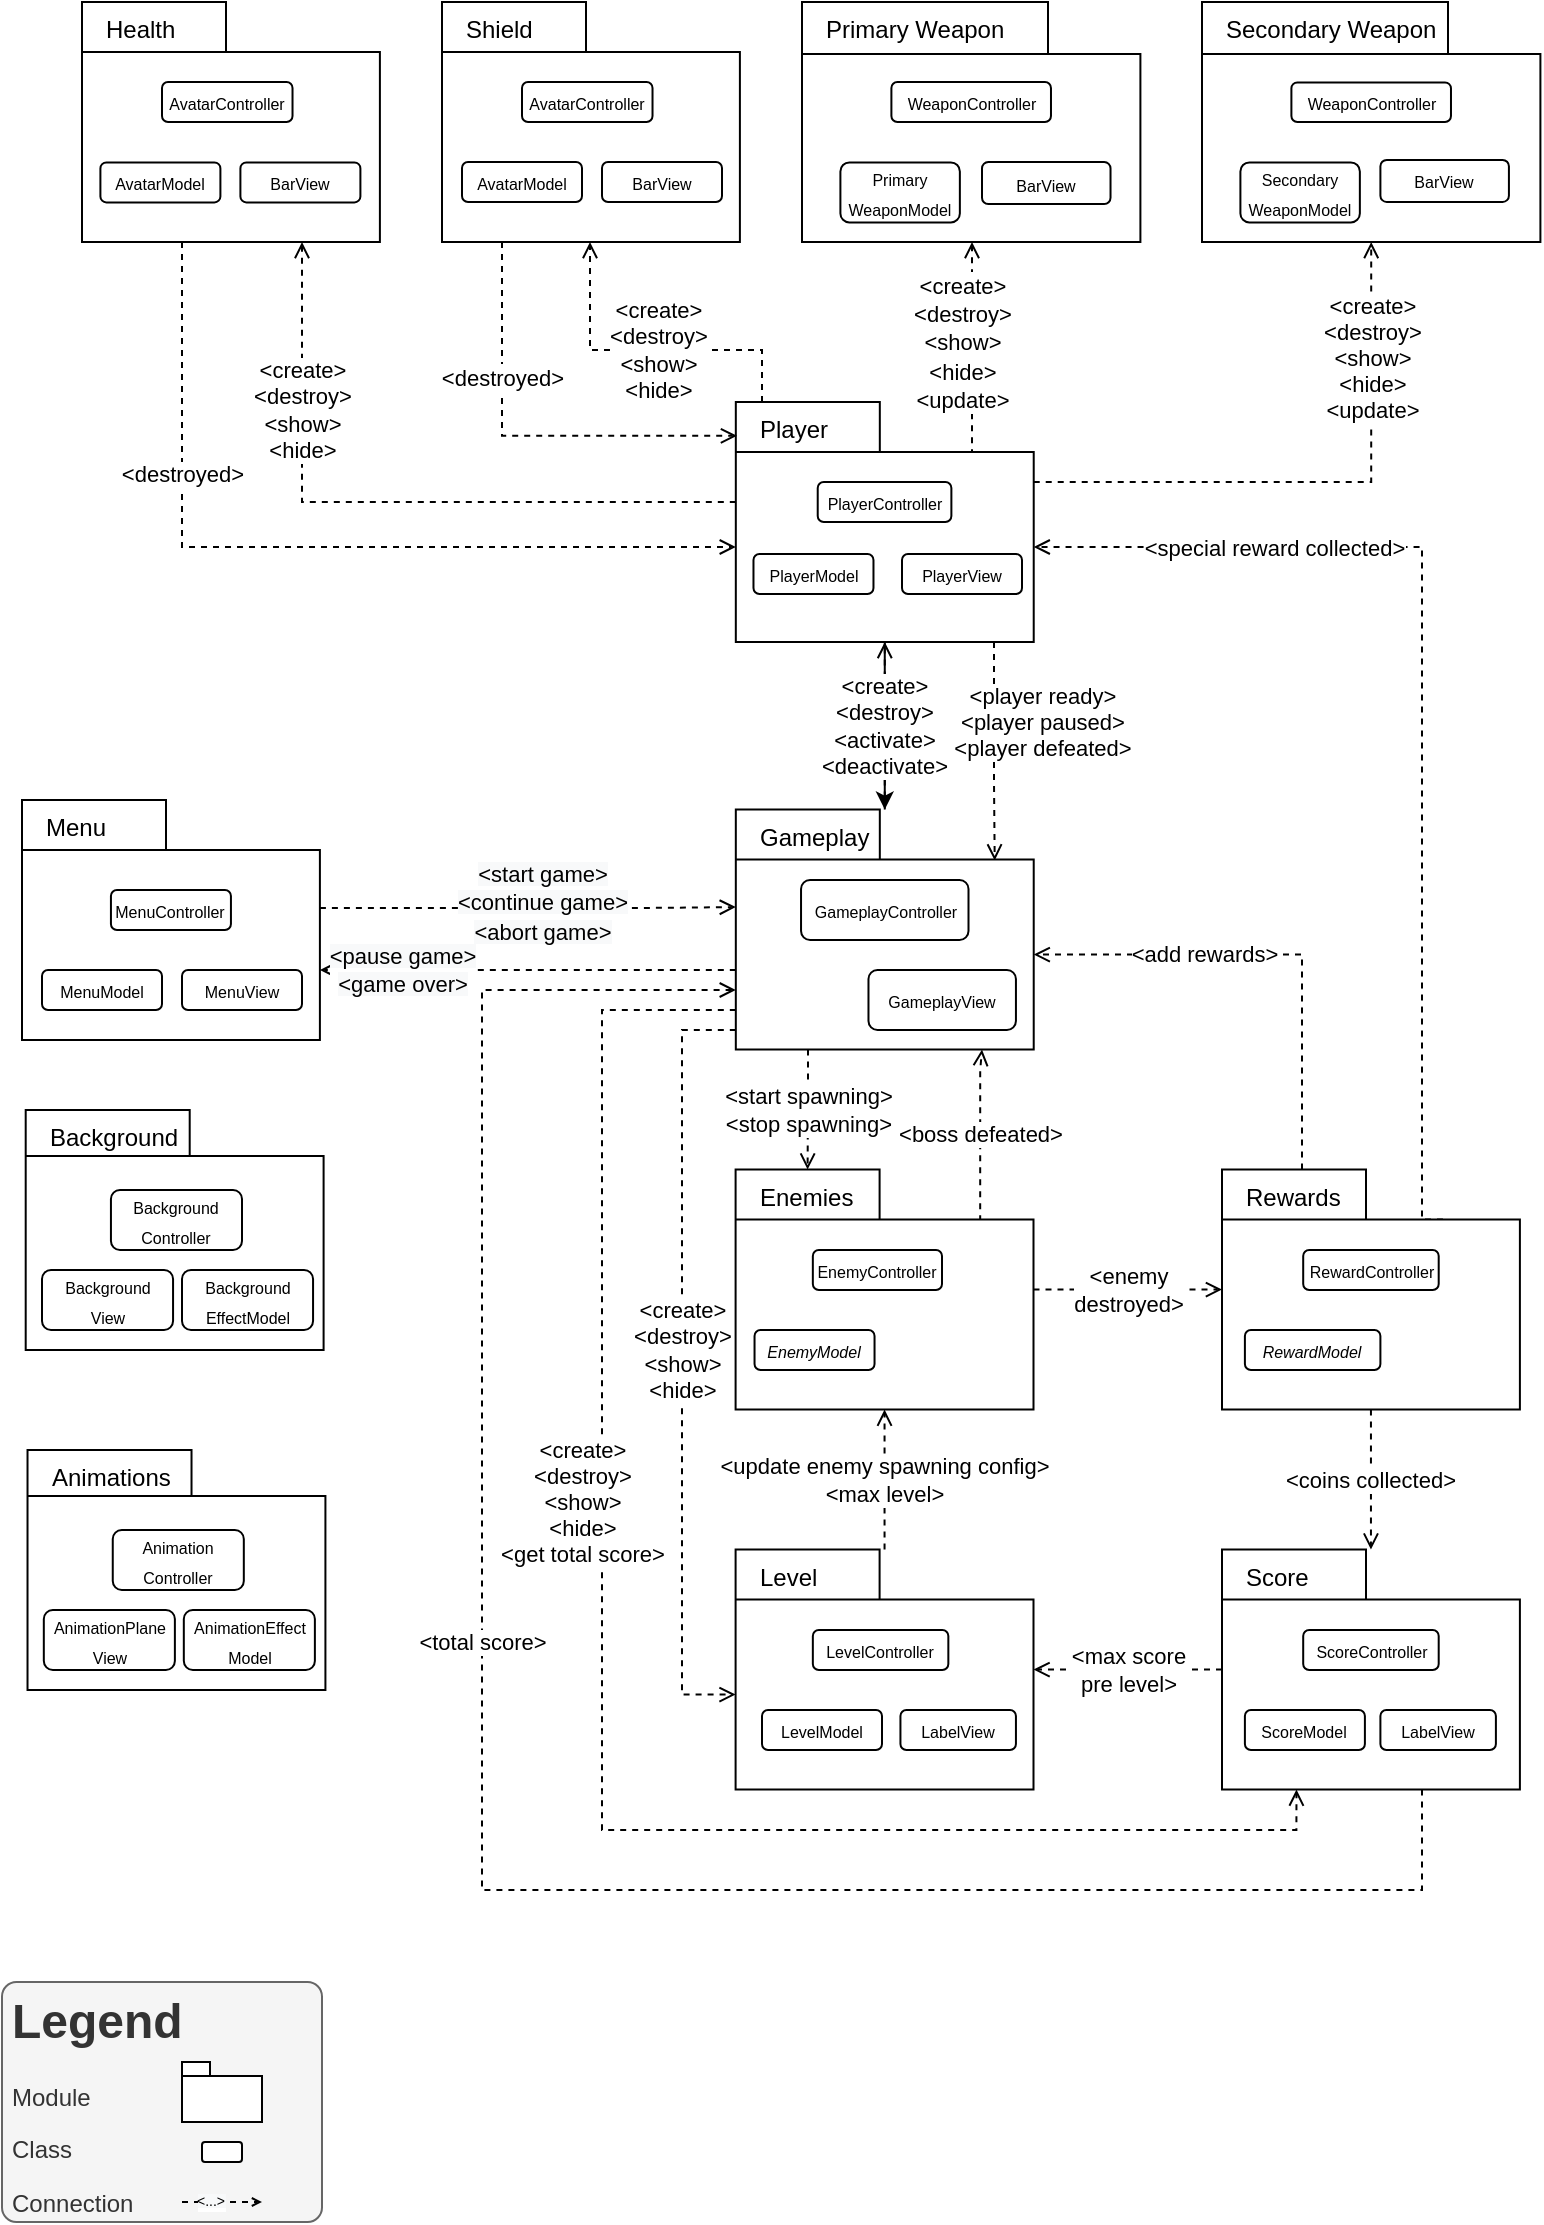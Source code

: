 <mxfile version="12.9.3" type="device"><diagram id="GyoWbH3VLhFV9Oggkt_i" name="Page-1"><mxGraphModel dx="-61" dy="481" grid="1" gridSize="10" guides="0" tooltips="1" connect="1" arrows="1" fold="1" page="1" pageScale="1" pageWidth="827" pageHeight="1169" math="0" shadow="0"><root><mxCell id="0"/><mxCell id="1" parent="0"/><mxCell id="XsRIHhSn1eLQY58RoW7X-17" style="edgeStyle=orthogonalEdgeStyle;rounded=0;orthogonalLoop=1;jettySize=auto;html=1;entryX=0;entryY=0;entryDx=0;entryDy=48.75;entryPerimeter=0;dashed=1;labelBackgroundColor=none;endArrow=open;endFill=0;" parent="1" source="XsRIHhSn1eLQY58RoW7X-2" target="XsRIHhSn1eLQY58RoW7X-14" edge="1"><mxGeometry relative="1" as="geometry"><Array as="points"><mxPoint x="1170" y="493"/><mxPoint x="1170" y="493"/></Array></mxGeometry></mxCell><mxCell id="XsRIHhSn1eLQY58RoW7X-18" value="&lt;span style=&quot;font-size: 11px ; background-color: rgb(248 , 249 , 250)&quot;&gt;&amp;lt;start game&amp;gt;&lt;br&gt;&lt;/span&gt;&lt;span style=&quot;font-size: 11px ; background-color: rgb(248 , 249 , 250)&quot;&gt;&amp;lt;continue game&amp;gt;&lt;br&gt;&amp;lt;abort game&amp;gt;&lt;br&gt;&lt;/span&gt;" style="text;html=1;align=center;verticalAlign=middle;resizable=0;points=[];labelBackgroundColor=#ffffff;" parent="XsRIHhSn1eLQY58RoW7X-17" vertex="1" connectable="0"><mxGeometry x="-0.232" y="-1" relative="1" as="geometry"><mxPoint x="31.05" y="-4.06" as="offset"/></mxGeometry></mxCell><mxCell id="XsRIHhSn1eLQY58RoW7X-2" value="Menu" style="shape=folder;html=1;tabWidth=72;tabHeight=25;tabPosition=left;align=left;verticalAlign=top;spacingLeft=10;whiteSpace=wrap;" parent="1" vertex="1"><mxGeometry x="860" y="439" width="148.95" height="120" as="geometry"/></mxCell><mxCell id="XsRIHhSn1eLQY58RoW7X-15" value="&amp;lt;player ready&amp;gt;&lt;br&gt;&amp;lt;player paused&amp;gt;&lt;br&gt;&amp;lt;player defeated&amp;gt;" style="edgeStyle=orthogonalEdgeStyle;rounded=0;orthogonalLoop=1;jettySize=auto;html=1;dashed=1;endArrow=open;endFill=0;entryX=0.869;entryY=0.212;entryDx=0;entryDy=0;entryPerimeter=0;" parent="1" source="XsRIHhSn1eLQY58RoW7X-7" target="XsRIHhSn1eLQY58RoW7X-14" edge="1"><mxGeometry x="0.282" y="38" relative="1" as="geometry"><Array as="points"><mxPoint x="1346" y="430"/><mxPoint x="1346" y="430"/></Array><mxPoint x="-14" y="-30" as="offset"/></mxGeometry></mxCell><mxCell id="XsRIHhSn1eLQY58RoW7X-32" value="&amp;lt;create&amp;gt;&lt;br&gt;&amp;lt;destroy&amp;gt;&lt;br&gt;&amp;lt;show&amp;gt;&lt;br&gt;&amp;lt;hide&amp;gt;" style="edgeStyle=orthogonalEdgeStyle;rounded=0;orthogonalLoop=1;jettySize=auto;html=1;dashed=1;labelBackgroundColor=#ffffff;endArrow=open;endFill=0;entryX=0.5;entryY=1;entryDx=0;entryDy=0;entryPerimeter=0;" parent="1" source="XsRIHhSn1eLQY58RoW7X-7" target="XsRIHhSn1eLQY58RoW7X-30" edge="1"><mxGeometry x="-0.056" relative="1" as="geometry"><Array as="points"><mxPoint x="1230" y="214"/><mxPoint x="1144" y="214"/><mxPoint x="1144" y="160"/></Array><mxPoint as="offset"/></mxGeometry></mxCell><mxCell id="XsRIHhSn1eLQY58RoW7X-35" value="&amp;lt;create&amp;gt;&lt;br&gt;&amp;lt;destroy&amp;gt;&lt;br&gt;&amp;lt;show&amp;gt;&lt;br&gt;&amp;lt;hide&amp;gt;&lt;br&gt;&amp;lt;update&amp;gt;" style="edgeStyle=orthogonalEdgeStyle;rounded=0;orthogonalLoop=1;jettySize=auto;html=1;dashed=1;labelBackgroundColor=#ffffff;endArrow=open;endFill=0;entryX=0.5;entryY=1;entryDx=0;entryDy=0;entryPerimeter=0;" parent="1" source="XsRIHhSn1eLQY58RoW7X-7" target="XsRIHhSn1eLQY58RoW7X-34" edge="1"><mxGeometry x="0.599" relative="1" as="geometry"><Array as="points"><mxPoint x="1535" y="280"/></Array><mxPoint as="offset"/></mxGeometry></mxCell><mxCell id="XsRIHhSn1eLQY58RoW7X-38" value="&amp;lt;create&amp;gt;&lt;br&gt;&amp;lt;destroy&amp;gt;&lt;br&gt;&amp;lt;show&amp;gt;&lt;br&gt;&amp;lt;hide&amp;gt;" style="edgeStyle=orthogonalEdgeStyle;rounded=0;orthogonalLoop=1;jettySize=auto;html=1;dashed=1;labelBackgroundColor=#ffffff;endArrow=open;endFill=0;" parent="1" source="XsRIHhSn1eLQY58RoW7X-7" target="XsRIHhSn1eLQY58RoW7X-37" edge="1"><mxGeometry x="0.516" relative="1" as="geometry"><Array as="points"><mxPoint x="1000" y="290"/></Array><mxPoint as="offset"/></mxGeometry></mxCell><mxCell id="ULwL6frzFuZi-JhAN3BE-7" style="edgeStyle=orthogonalEdgeStyle;rounded=0;orthogonalLoop=1;jettySize=auto;html=1;dashed=1;endArrow=open;endFill=0;exitX=0;exitY=0;exitDx=110.475;exitDy=25;exitPerimeter=0;" parent="1" source="XsRIHhSn1eLQY58RoW7X-7" target="ULwL6frzFuZi-JhAN3BE-3" edge="1"><mxGeometry relative="1" as="geometry"><mxPoint x="1327" y="180" as="targetPoint"/><Array as="points"><mxPoint x="1335" y="265"/></Array></mxGeometry></mxCell><mxCell id="ULwL6frzFuZi-JhAN3BE-8" value="&lt;span style=&quot;font-size: 11px&quot;&gt;&amp;lt;create&amp;gt;&lt;/span&gt;&lt;br style=&quot;font-size: 11px&quot;&gt;&lt;span style=&quot;font-size: 11px&quot;&gt;&amp;lt;destroy&amp;gt;&lt;/span&gt;&lt;br style=&quot;font-size: 11px&quot;&gt;&lt;span style=&quot;font-size: 11px&quot;&gt;&amp;lt;show&amp;gt;&lt;/span&gt;&lt;br style=&quot;font-size: 11px&quot;&gt;&lt;span style=&quot;font-size: 11px&quot;&gt;&amp;lt;hide&amp;gt;&lt;br&gt;&amp;lt;update&amp;gt;&lt;br&gt;&lt;/span&gt;" style="text;html=1;align=center;verticalAlign=middle;resizable=0;points=[];labelBackgroundColor=#ffffff;" parent="ULwL6frzFuZi-JhAN3BE-7" vertex="1" connectable="0"><mxGeometry x="0.522" y="1" relative="1" as="geometry"><mxPoint x="-4" y="23.1" as="offset"/></mxGeometry></mxCell><mxCell id="hjdWLs74iLHe7I0kiTqA-1" style="edgeStyle=orthogonalEdgeStyle;rounded=0;orthogonalLoop=1;jettySize=auto;html=1;" edge="1" parent="1" source="XsRIHhSn1eLQY58RoW7X-7" target="XsRIHhSn1eLQY58RoW7X-14"><mxGeometry relative="1" as="geometry"/></mxCell><mxCell id="XsRIHhSn1eLQY58RoW7X-7" value="Player" style="shape=folder;html=1;tabWidth=72;tabHeight=25;tabPosition=left;align=left;verticalAlign=top;spacingLeft=10;whiteSpace=wrap;" parent="1" vertex="1"><mxGeometry x="1216.91" y="240" width="148.95" height="120" as="geometry"/></mxCell><mxCell id="XsRIHhSn1eLQY58RoW7X-19" value="&amp;lt;boss defeated&amp;gt;" style="edgeStyle=orthogonalEdgeStyle;rounded=0;orthogonalLoop=1;jettySize=auto;html=1;dashed=1;labelBackgroundColor=#ffffff;endArrow=open;endFill=0;exitX=0.821;exitY=0.215;exitDx=0;exitDy=0;exitPerimeter=0;" parent="1" source="XsRIHhSn1eLQY58RoW7X-10" target="XsRIHhSn1eLQY58RoW7X-14" edge="1"><mxGeometry relative="1" as="geometry"><Array as="points"><mxPoint x="1339" y="574"/><mxPoint x="1340" y="574"/></Array></mxGeometry></mxCell><mxCell id="XsRIHhSn1eLQY58RoW7X-21" value="&amp;lt;enemy&lt;br&gt;destroyed&amp;gt;" style="edgeStyle=orthogonalEdgeStyle;rounded=0;orthogonalLoop=1;jettySize=auto;html=1;dashed=1;labelBackgroundColor=#ffffff;endArrow=open;endFill=0;" parent="1" source="XsRIHhSn1eLQY58RoW7X-10" target="XsRIHhSn1eLQY58RoW7X-20" edge="1"><mxGeometry relative="1" as="geometry"/></mxCell><mxCell id="XsRIHhSn1eLQY58RoW7X-10" value="Enemies" style="shape=folder;html=1;tabWidth=72;tabHeight=25;tabPosition=left;align=left;verticalAlign=top;spacingLeft=10;whiteSpace=wrap;" parent="1" vertex="1"><mxGeometry x="1216.8" y="623.8" width="148.95" height="120" as="geometry"/></mxCell><mxCell id="XsRIHhSn1eLQY58RoW7X-49" value="&lt;span style=&quot;background-color: rgb(248 , 249 , 250)&quot;&gt;&amp;lt;pause game&amp;gt;&lt;/span&gt;&lt;br style=&quot;background-color: rgb(248 , 249 , 250)&quot;&gt;&lt;span style=&quot;background-color: rgb(248 , 249 , 250)&quot;&gt;&amp;lt;game over&amp;gt;&lt;/span&gt;" style="edgeStyle=orthogonalEdgeStyle;rounded=0;orthogonalLoop=1;jettySize=auto;html=1;dashed=1;labelBackgroundColor=#ffffff;endArrow=open;endFill=0;" parent="1" source="XsRIHhSn1eLQY58RoW7X-14" target="XsRIHhSn1eLQY58RoW7X-2" edge="1"><mxGeometry x="0.605" relative="1" as="geometry"><mxPoint x="1009" y="520" as="targetPoint"/><Array as="points"><mxPoint x="1050" y="524"/><mxPoint x="1050" y="524"/></Array><mxPoint as="offset"/></mxGeometry></mxCell><mxCell id="XsRIHhSn1eLQY58RoW7X-50" value="&amp;lt;start spawning&amp;gt;&lt;br&gt;&amp;lt;stop spawning&amp;gt;" style="edgeStyle=orthogonalEdgeStyle;rounded=0;orthogonalLoop=1;jettySize=auto;html=1;entryX=0;entryY=0;entryDx=36;entryDy=0;entryPerimeter=0;dashed=1;labelBackgroundColor=#ffffff;endArrow=open;endFill=0;" parent="1" source="XsRIHhSn1eLQY58RoW7X-14" target="XsRIHhSn1eLQY58RoW7X-10" edge="1"><mxGeometry relative="1" as="geometry"><Array as="points"><mxPoint x="1253" y="584"/><mxPoint x="1253" y="584"/></Array></mxGeometry></mxCell><mxCell id="XsRIHhSn1eLQY58RoW7X-51" value="&amp;lt;create&amp;gt;&lt;br&gt;&amp;lt;destroy&amp;gt;&lt;br&gt;&amp;lt;show&amp;gt;&lt;br&gt;&amp;lt;hide&amp;gt;" style="edgeStyle=orthogonalEdgeStyle;rounded=0;orthogonalLoop=1;jettySize=auto;html=1;entryX=0;entryY=0;entryDx=0;entryDy=72.5;entryPerimeter=0;dashed=1;labelBackgroundColor=#ffffff;endArrow=open;endFill=0;" parent="1" source="XsRIHhSn1eLQY58RoW7X-14" target="XsRIHhSn1eLQY58RoW7X-26" edge="1"><mxGeometry x="-0.032" relative="1" as="geometry"><Array as="points"><mxPoint x="1190" y="554"/><mxPoint x="1190" y="886"/></Array><mxPoint as="offset"/></mxGeometry></mxCell><mxCell id="XsRIHhSn1eLQY58RoW7X-52" value="&amp;lt;create&amp;gt;&lt;br&gt;&amp;lt;destroy&amp;gt;&lt;br&gt;&amp;lt;show&amp;gt;&lt;br&gt;&amp;lt;hide&amp;gt;&lt;br&gt;&amp;lt;get total score&amp;gt;" style="edgeStyle=orthogonalEdgeStyle;rounded=0;orthogonalLoop=1;jettySize=auto;html=1;entryX=0.25;entryY=1;entryDx=0;entryDy=0;entryPerimeter=0;dashed=1;labelBackgroundColor=#ffffff;endArrow=open;endFill=0;" parent="1" source="XsRIHhSn1eLQY58RoW7X-14" target="XsRIHhSn1eLQY58RoW7X-24" edge="1"><mxGeometry x="-0.259" y="-10" relative="1" as="geometry"><Array as="points"><mxPoint x="1150" y="544"/><mxPoint x="1150" y="954"/><mxPoint x="1497" y="954"/></Array><mxPoint as="offset"/></mxGeometry></mxCell><mxCell id="XsRIHhSn1eLQY58RoW7X-101" value="&amp;lt;create&amp;gt;&lt;br&gt;&amp;lt;destroy&amp;gt;&lt;br&gt;&amp;lt;activate&amp;gt;&lt;br&gt;&amp;lt;deactivate&amp;gt;" style="edgeStyle=orthogonalEdgeStyle;rounded=0;orthogonalLoop=1;jettySize=auto;html=1;dashed=1;labelBackgroundColor=#ffffff;endArrow=open;endFill=0;" parent="1" source="XsRIHhSn1eLQY58RoW7X-14" target="XsRIHhSn1eLQY58RoW7X-7" edge="1"><mxGeometry relative="1" as="geometry"/></mxCell><mxCell id="XsRIHhSn1eLQY58RoW7X-14" value="Gameplay" style="shape=folder;html=1;tabWidth=72;tabHeight=25;tabPosition=left;align=left;verticalAlign=top;spacingLeft=10;whiteSpace=wrap;" parent="1" vertex="1"><mxGeometry x="1216.91" y="443.8" width="148.95" height="120" as="geometry"/></mxCell><mxCell id="XsRIHhSn1eLQY58RoW7X-23" value="&amp;lt;add rewards&amp;gt;" style="edgeStyle=orthogonalEdgeStyle;rounded=0;orthogonalLoop=1;jettySize=auto;html=1;entryX=0;entryY=0;entryDx=148.95;entryDy=72.5;entryPerimeter=0;dashed=1;labelBackgroundColor=#ffffff;endArrow=open;endFill=0;" parent="1" source="XsRIHhSn1eLQY58RoW7X-20" target="XsRIHhSn1eLQY58RoW7X-14" edge="1"><mxGeometry x="-0.11" y="50" relative="1" as="geometry"><Array as="points"><mxPoint x="1500" y="516"/></Array><mxPoint x="-49" y="-50" as="offset"/></mxGeometry></mxCell><mxCell id="XsRIHhSn1eLQY58RoW7X-25" value="&amp;lt;coins collected&amp;gt;" style="edgeStyle=orthogonalEdgeStyle;rounded=0;orthogonalLoop=1;jettySize=auto;html=1;dashed=1;labelBackgroundColor=#ffffff;endArrow=open;endFill=0;" parent="1" source="XsRIHhSn1eLQY58RoW7X-20" target="XsRIHhSn1eLQY58RoW7X-24" edge="1"><mxGeometry relative="1" as="geometry"/></mxCell><mxCell id="XsRIHhSn1eLQY58RoW7X-33" value="&amp;lt;special reward collected&amp;gt;" style="edgeStyle=orthogonalEdgeStyle;rounded=0;orthogonalLoop=1;jettySize=auto;html=1;dashed=1;labelBackgroundColor=#ffffff;endArrow=open;endFill=0;entryX=0;entryY=0;entryDx=148.95;entryDy=72.5;entryPerimeter=0;exitX=0;exitY=0;exitDx=110.475;exitDy=25;exitPerimeter=0;" parent="1" source="XsRIHhSn1eLQY58RoW7X-20" target="XsRIHhSn1eLQY58RoW7X-7" edge="1"><mxGeometry x="0.555" relative="1" as="geometry"><Array as="points"><mxPoint x="1560" y="649"/><mxPoint x="1560" y="313"/></Array><mxPoint as="offset"/></mxGeometry></mxCell><mxCell id="XsRIHhSn1eLQY58RoW7X-20" value="Rewards" style="shape=folder;html=1;tabWidth=72;tabHeight=25;tabPosition=left;align=left;verticalAlign=top;spacingLeft=10;whiteSpace=wrap;" parent="1" vertex="1"><mxGeometry x="1460" y="623.8" width="148.95" height="120" as="geometry"/></mxCell><mxCell id="XsRIHhSn1eLQY58RoW7X-27" value="&amp;lt;max score&lt;br&gt;pre level&amp;gt;" style="edgeStyle=orthogonalEdgeStyle;rounded=0;orthogonalLoop=1;jettySize=auto;html=1;dashed=1;labelBackgroundColor=#ffffff;endArrow=open;endFill=0;" parent="1" source="XsRIHhSn1eLQY58RoW7X-24" target="XsRIHhSn1eLQY58RoW7X-26" edge="1"><mxGeometry relative="1" as="geometry"/></mxCell><mxCell id="XsRIHhSn1eLQY58RoW7X-92" value="&amp;lt;total score&amp;gt;" style="edgeStyle=orthogonalEdgeStyle;rounded=0;orthogonalLoop=1;jettySize=auto;html=1;dashed=1;labelBackgroundColor=#ffffff;endArrow=open;endFill=0;" parent="1" source="XsRIHhSn1eLQY58RoW7X-24" target="XsRIHhSn1eLQY58RoW7X-14" edge="1"><mxGeometry x="0.174" relative="1" as="geometry"><Array as="points"><mxPoint x="1560" y="984"/><mxPoint x="1090" y="984"/><mxPoint x="1090" y="534"/></Array><mxPoint as="offset"/></mxGeometry></mxCell><mxCell id="XsRIHhSn1eLQY58RoW7X-24" value="Score" style="shape=folder;html=1;tabWidth=72;tabHeight=25;tabPosition=left;align=left;verticalAlign=top;spacingLeft=10;whiteSpace=wrap;" parent="1" vertex="1"><mxGeometry x="1460" y="813.8" width="148.95" height="120" as="geometry"/></mxCell><mxCell id="XsRIHhSn1eLQY58RoW7X-28" value="&amp;lt;update enemy spawning config&amp;gt;&lt;br&gt;&amp;lt;max level&amp;gt;" style="edgeStyle=orthogonalEdgeStyle;rounded=0;orthogonalLoop=1;jettySize=auto;html=1;dashed=1;labelBackgroundColor=#ffffff;endArrow=open;endFill=0;" parent="1" source="XsRIHhSn1eLQY58RoW7X-26" target="XsRIHhSn1eLQY58RoW7X-10" edge="1"><mxGeometry relative="1" as="geometry"/></mxCell><mxCell id="XsRIHhSn1eLQY58RoW7X-26" value="Level" style="shape=folder;html=1;tabWidth=72;tabHeight=25;tabPosition=left;align=left;verticalAlign=top;spacingLeft=10;whiteSpace=wrap;" parent="1" vertex="1"><mxGeometry x="1216.8" y="813.8" width="148.95" height="120" as="geometry"/></mxCell><mxCell id="ULwL6frzFuZi-JhAN3BE-12" style="edgeStyle=orthogonalEdgeStyle;rounded=0;orthogonalLoop=1;jettySize=auto;html=1;entryX=0.004;entryY=0.141;entryDx=0;entryDy=0;entryPerimeter=0;dashed=1;endArrow=open;endFill=0;" parent="1" source="XsRIHhSn1eLQY58RoW7X-30" target="XsRIHhSn1eLQY58RoW7X-7" edge="1"><mxGeometry relative="1" as="geometry"><Array as="points"><mxPoint x="1100" y="257"/></Array></mxGeometry></mxCell><mxCell id="ULwL6frzFuZi-JhAN3BE-14" value="&lt;span style=&quot;font-size: 11px&quot;&gt;&amp;lt;destroyed&amp;gt;&lt;/span&gt;" style="text;html=1;align=center;verticalAlign=middle;resizable=0;points=[];labelBackgroundColor=#ffffff;" parent="ULwL6frzFuZi-JhAN3BE-12" vertex="1" connectable="0"><mxGeometry x="-0.369" relative="1" as="geometry"><mxPoint as="offset"/></mxGeometry></mxCell><mxCell id="XsRIHhSn1eLQY58RoW7X-30" value="Shield" style="shape=folder;html=1;tabWidth=72;tabHeight=25;tabPosition=left;align=left;verticalAlign=top;spacingLeft=10;whiteSpace=wrap;" parent="1" vertex="1"><mxGeometry x="1070" y="40" width="148.95" height="120" as="geometry"/></mxCell><mxCell id="XsRIHhSn1eLQY58RoW7X-34" value="Secondary Weapon" style="shape=folder;html=1;tabWidth=123;tabHeight=26;tabPosition=left;align=left;verticalAlign=top;spacingLeft=10;whiteSpace=wrap;" parent="1" vertex="1"><mxGeometry x="1450" y="40" width="169.2" height="120" as="geometry"/></mxCell><mxCell id="ULwL6frzFuZi-JhAN3BE-1" value="&amp;lt;destroyed&amp;gt;" style="edgeStyle=orthogonalEdgeStyle;rounded=0;orthogonalLoop=1;jettySize=auto;html=1;entryX=0;entryY=0;entryDx=0;entryDy=72.5;entryPerimeter=0;dashed=1;endArrow=open;endFill=0;" parent="1" source="XsRIHhSn1eLQY58RoW7X-37" target="XsRIHhSn1eLQY58RoW7X-7" edge="1"><mxGeometry x="-0.462" relative="1" as="geometry"><Array as="points"><mxPoint x="940" y="313"/></Array><mxPoint as="offset"/></mxGeometry></mxCell><mxCell id="XsRIHhSn1eLQY58RoW7X-37" value="Health" style="shape=folder;html=1;tabWidth=72;tabHeight=25;tabPosition=left;align=left;verticalAlign=top;spacingLeft=10;whiteSpace=wrap;" parent="1" vertex="1"><mxGeometry x="890.0" y="40" width="148.95" height="120" as="geometry"/></mxCell><mxCell id="XsRIHhSn1eLQY58RoW7X-56" value="&lt;font style=&quot;font-size: 8px&quot;&gt;MenuController&lt;/font&gt;" style="rounded=1;whiteSpace=wrap;html=1;" parent="1" vertex="1"><mxGeometry x="904.47" y="484" width="60" height="20" as="geometry"/></mxCell><mxCell id="XsRIHhSn1eLQY58RoW7X-57" value="&lt;font style=&quot;font-size: 8px&quot;&gt;MenuModel&lt;/font&gt;" style="rounded=1;whiteSpace=wrap;html=1;" parent="1" vertex="1"><mxGeometry x="870" y="524" width="60" height="20" as="geometry"/></mxCell><mxCell id="XsRIHhSn1eLQY58RoW7X-58" value="&lt;span style=&quot;font-size: 8px&quot;&gt;MenuView&lt;/span&gt;" style="rounded=1;whiteSpace=wrap;html=1;" parent="1" vertex="1"><mxGeometry x="940" y="524" width="60" height="20" as="geometry"/></mxCell><mxCell id="XsRIHhSn1eLQY58RoW7X-59" value="&lt;font style=&quot;font-size: 8px&quot;&gt;EnemyController&lt;/font&gt;" style="rounded=1;whiteSpace=wrap;html=1;" parent="1" vertex="1"><mxGeometry x="1255.42" y="664" width="64.58" height="20" as="geometry"/></mxCell><mxCell id="XsRIHhSn1eLQY58RoW7X-60" value="&lt;font style=&quot;font-size: 8px&quot;&gt;&lt;i&gt;EnemyModel&lt;/i&gt;&lt;/font&gt;" style="rounded=1;whiteSpace=wrap;html=1;" parent="1" vertex="1"><mxGeometry x="1226.27" y="704" width="60" height="20" as="geometry"/></mxCell><mxCell id="XsRIHhSn1eLQY58RoW7X-64" value="&lt;font style=&quot;font-size: 8px&quot;&gt;PlayerController&lt;/font&gt;" style="rounded=1;whiteSpace=wrap;html=1;" parent="1" vertex="1"><mxGeometry x="1257.86" y="280" width="66.83" height="20" as="geometry"/></mxCell><mxCell id="XsRIHhSn1eLQY58RoW7X-65" value="&lt;font style=&quot;font-size: 8px&quot;&gt;PlayerModel&lt;/font&gt;" style="rounded=1;whiteSpace=wrap;html=1;" parent="1" vertex="1"><mxGeometry x="1225.74" y="316" width="60" height="20" as="geometry"/></mxCell><mxCell id="XsRIHhSn1eLQY58RoW7X-69" value="&lt;span style=&quot;font-size: 8px&quot;&gt;Secondary&lt;br&gt;WeaponModel&lt;/span&gt;" style="rounded=1;whiteSpace=wrap;html=1;" parent="1" vertex="1"><mxGeometry x="1469.2" y="120.2" width="59.73" height="30" as="geometry"/></mxCell><mxCell id="XsRIHhSn1eLQY58RoW7X-73" value="&lt;font style=&quot;font-size: 8px&quot;&gt;WeaponController&lt;/font&gt;" style="rounded=1;whiteSpace=wrap;html=1;" parent="1" vertex="1"><mxGeometry x="1494.7" y="80.2" width="79.79" height="19.8" as="geometry"/></mxCell><mxCell id="XsRIHhSn1eLQY58RoW7X-75" value="&lt;font style=&quot;font-size: 8px&quot;&gt;AvatarController&lt;/font&gt;" style="rounded=1;whiteSpace=wrap;html=1;" parent="1" vertex="1"><mxGeometry x="930" y="80" width="65.26" height="20" as="geometry"/></mxCell><mxCell id="XsRIHhSn1eLQY58RoW7X-76" value="&lt;font style=&quot;font-size: 8px&quot;&gt;AvatarModel&lt;/font&gt;" style="rounded=1;whiteSpace=wrap;html=1;" parent="1" vertex="1"><mxGeometry x="899.2" y="120.2" width="60" height="20" as="geometry"/></mxCell><mxCell id="XsRIHhSn1eLQY58RoW7X-77" value="&lt;span style=&quot;font-size: 8px&quot;&gt;BarView&lt;/span&gt;" style="rounded=1;whiteSpace=wrap;html=1;" parent="1" vertex="1"><mxGeometry x="969.2" y="120.2" width="60" height="20" as="geometry"/></mxCell><mxCell id="XsRIHhSn1eLQY58RoW7X-78" value="&lt;span style=&quot;font-size: 8px&quot;&gt;BarView&lt;br&gt;&lt;/span&gt;" style="rounded=1;whiteSpace=wrap;html=1;" parent="1" vertex="1"><mxGeometry x="1539.2" y="118.95" width="64.26" height="21.05" as="geometry"/></mxCell><mxCell id="XsRIHhSn1eLQY58RoW7X-80" value="&lt;font style=&quot;font-size: 8px&quot;&gt;GameplayController&lt;/font&gt;" style="rounded=1;whiteSpace=wrap;html=1;" parent="1" vertex="1"><mxGeometry x="1249.52" y="479" width="83.73" height="30" as="geometry"/></mxCell><mxCell id="XsRIHhSn1eLQY58RoW7X-81" value="&lt;font style=&quot;font-size: 8px&quot;&gt;GameplayView&lt;br&gt;&lt;/font&gt;" style="rounded=1;whiteSpace=wrap;html=1;" parent="1" vertex="1"><mxGeometry x="1283.24" y="524" width="73.73" height="30" as="geometry"/></mxCell><mxCell id="XsRIHhSn1eLQY58RoW7X-82" value="&lt;font style=&quot;font-size: 8px&quot;&gt;RewardController&lt;/font&gt;" style="rounded=1;whiteSpace=wrap;html=1;" parent="1" vertex="1"><mxGeometry x="1500.6" y="664" width="67.75" height="20" as="geometry"/></mxCell><mxCell id="XsRIHhSn1eLQY58RoW7X-83" value="&lt;font style=&quot;font-size: 8px&quot;&gt;&lt;i&gt;RewardModel&lt;/i&gt;&lt;/font&gt;" style="rounded=1;whiteSpace=wrap;html=1;" parent="1" vertex="1"><mxGeometry x="1471.45" y="704" width="67.75" height="20" as="geometry"/></mxCell><mxCell id="XsRIHhSn1eLQY58RoW7X-84" value="&lt;font style=&quot;font-size: 8px&quot;&gt;ScoreController&lt;/font&gt;" style="rounded=1;whiteSpace=wrap;html=1;" parent="1" vertex="1"><mxGeometry x="1500.6" y="854" width="67.75" height="20" as="geometry"/></mxCell><mxCell id="XsRIHhSn1eLQY58RoW7X-85" value="&lt;span style=&quot;font-size: 8px&quot;&gt;ScoreModel&lt;/span&gt;" style="rounded=1;whiteSpace=wrap;html=1;" parent="1" vertex="1"><mxGeometry x="1471.45" y="894" width="60" height="20" as="geometry"/></mxCell><mxCell id="XsRIHhSn1eLQY58RoW7X-86" value="&lt;span style=&quot;font-size: 8px&quot;&gt;LabelView&lt;/span&gt;" style="rounded=1;whiteSpace=wrap;html=1;" parent="1" vertex="1"><mxGeometry x="1539.2" y="894" width="57.75" height="20" as="geometry"/></mxCell><mxCell id="XsRIHhSn1eLQY58RoW7X-87" value="&lt;font style=&quot;font-size: 8px&quot;&gt;LevelController&lt;/font&gt;" style="rounded=1;whiteSpace=wrap;html=1;" parent="1" vertex="1"><mxGeometry x="1255.42" y="854" width="67.75" height="20" as="geometry"/></mxCell><mxCell id="XsRIHhSn1eLQY58RoW7X-88" value="&lt;span style=&quot;font-size: 8px&quot;&gt;LevelModel&lt;/span&gt;" style="rounded=1;whiteSpace=wrap;html=1;" parent="1" vertex="1"><mxGeometry x="1230" y="894" width="60" height="20" as="geometry"/></mxCell><mxCell id="XsRIHhSn1eLQY58RoW7X-89" value="&lt;span style=&quot;font-size: 8px&quot;&gt;LabelView&lt;/span&gt;" style="rounded=1;whiteSpace=wrap;html=1;" parent="1" vertex="1"><mxGeometry x="1299.22" y="894" width="57.75" height="20" as="geometry"/></mxCell><mxCell id="XsRIHhSn1eLQY58RoW7X-93" value="Background" style="shape=folder;html=1;tabWidth=82;tabHeight=23;tabPosition=left;align=left;verticalAlign=top;spacingLeft=10;whiteSpace=wrap;" parent="1" vertex="1"><mxGeometry x="861.85" y="594" width="148.95" height="120" as="geometry"/></mxCell><mxCell id="XsRIHhSn1eLQY58RoW7X-94" value="&lt;font style=&quot;font-size: 8px&quot;&gt;Background&lt;br&gt;Controller&lt;/font&gt;" style="rounded=1;whiteSpace=wrap;html=1;" parent="1" vertex="1"><mxGeometry x="904.47" y="634" width="65.53" height="30" as="geometry"/></mxCell><mxCell id="XsRIHhSn1eLQY58RoW7X-95" value="&lt;font style=&quot;font-size: 8px&quot;&gt;Background&lt;br&gt;View&lt;br&gt;&lt;/font&gt;" style="rounded=1;whiteSpace=wrap;html=1;" parent="1" vertex="1"><mxGeometry x="870" y="674" width="65.53" height="30" as="geometry"/></mxCell><mxCell id="XsRIHhSn1eLQY58RoW7X-96" value="&lt;font style=&quot;font-size: 8px&quot;&gt;Background&lt;br&gt;EffectModel&lt;br&gt;&lt;/font&gt;" style="rounded=1;whiteSpace=wrap;html=1;" parent="1" vertex="1"><mxGeometry x="940" y="674" width="65.53" height="30" as="geometry"/></mxCell><mxCell id="XsRIHhSn1eLQY58RoW7X-97" value="Animations" style="shape=folder;html=1;tabWidth=82;tabHeight=23;tabPosition=left;align=left;verticalAlign=top;spacingLeft=10;whiteSpace=wrap;" parent="1" vertex="1"><mxGeometry x="862.76" y="764" width="148.95" height="120" as="geometry"/></mxCell><mxCell id="XsRIHhSn1eLQY58RoW7X-98" value="&lt;font style=&quot;font-size: 8px&quot;&gt;Animation&lt;br&gt;Controller&lt;/font&gt;" style="rounded=1;whiteSpace=wrap;html=1;" parent="1" vertex="1"><mxGeometry x="905.38" y="804" width="65.53" height="30" as="geometry"/></mxCell><mxCell id="XsRIHhSn1eLQY58RoW7X-99" value="&lt;font style=&quot;font-size: 8px&quot;&gt;AnimationPlane&lt;br&gt;View&lt;br&gt;&lt;/font&gt;" style="rounded=1;whiteSpace=wrap;html=1;" parent="1" vertex="1"><mxGeometry x="870.91" y="844" width="65.53" height="30" as="geometry"/></mxCell><mxCell id="XsRIHhSn1eLQY58RoW7X-100" value="&lt;font style=&quot;font-size: 8px&quot;&gt;AnimationEffect&lt;br&gt;Model&lt;br&gt;&lt;/font&gt;" style="rounded=1;whiteSpace=wrap;html=1;" parent="1" vertex="1"><mxGeometry x="940.91" y="844" width="65.53" height="30" as="geometry"/></mxCell><mxCell id="ULwL6frzFuZi-JhAN3BE-2" value="&lt;font style=&quot;font-size: 8px&quot;&gt;PlayerView&lt;/font&gt;" style="rounded=1;whiteSpace=wrap;html=1;" parent="1" vertex="1"><mxGeometry x="1300" y="316" width="60" height="20" as="geometry"/></mxCell><mxCell id="ULwL6frzFuZi-JhAN3BE-3" value="Primary Weapon" style="shape=folder;html=1;tabWidth=123;tabHeight=26;tabPosition=left;align=left;verticalAlign=top;spacingLeft=10;whiteSpace=wrap;" parent="1" vertex="1"><mxGeometry x="1250" y="40" width="169.2" height="120" as="geometry"/></mxCell><mxCell id="ULwL6frzFuZi-JhAN3BE-4" value="&lt;span style=&quot;font-size: 8px&quot;&gt;Primary&lt;br&gt;WeaponModel&lt;/span&gt;" style="rounded=1;whiteSpace=wrap;html=1;" parent="1" vertex="1"><mxGeometry x="1269.2" y="120.2" width="59.73" height="30" as="geometry"/></mxCell><mxCell id="ULwL6frzFuZi-JhAN3BE-5" value="&lt;font style=&quot;font-size: 8px&quot;&gt;WeaponController&lt;/font&gt;" style="rounded=1;whiteSpace=wrap;html=1;" parent="1" vertex="1"><mxGeometry x="1294.7" y="80" width="79.79" height="20" as="geometry"/></mxCell><mxCell id="ULwL6frzFuZi-JhAN3BE-9" value="&lt;font style=&quot;font-size: 8px&quot;&gt;AvatarController&lt;/font&gt;" style="rounded=1;whiteSpace=wrap;html=1;" parent="1" vertex="1"><mxGeometry x="1110" y="80" width="65.26" height="20" as="geometry"/></mxCell><mxCell id="ULwL6frzFuZi-JhAN3BE-10" value="&lt;font style=&quot;font-size: 8px&quot;&gt;AvatarModel&lt;/font&gt;" style="rounded=1;whiteSpace=wrap;html=1;" parent="1" vertex="1"><mxGeometry x="1080" y="120" width="60" height="20" as="geometry"/></mxCell><mxCell id="ULwL6frzFuZi-JhAN3BE-11" value="&lt;span style=&quot;font-size: 8px&quot;&gt;BarView&lt;/span&gt;" style="rounded=1;whiteSpace=wrap;html=1;" parent="1" vertex="1"><mxGeometry x="1150" y="120" width="60" height="20" as="geometry"/></mxCell><mxCell id="ULwL6frzFuZi-JhAN3BE-15" value="&lt;span style=&quot;font-size: 8px&quot;&gt;BarView&lt;br&gt;&lt;/span&gt;" style="rounded=1;whiteSpace=wrap;html=1;" parent="1" vertex="1"><mxGeometry x="1340" y="120" width="64.26" height="21.05" as="geometry"/></mxCell><mxCell id="ULwL6frzFuZi-JhAN3BE-21" value="" style="group" parent="1" vertex="1" connectable="0"><mxGeometry x="850" y="1030" width="160" height="120" as="geometry"/></mxCell><mxCell id="ULwL6frzFuZi-JhAN3BE-16" value="&lt;h1&gt;Legend&lt;/h1&gt;&lt;p&gt;Module&lt;/p&gt;&lt;p&gt;Class&lt;/p&gt;&lt;p&gt;Connection&lt;/p&gt;" style="text;html=1;strokeColor=#666666;fillColor=#f5f5f5;spacing=5;spacingTop=-20;whiteSpace=wrap;overflow=hidden;rounded=1;fontColor=#333333;shadow=0;arcSize=6;glass=0;comic=0;" parent="ULwL6frzFuZi-JhAN3BE-21" vertex="1"><mxGeometry width="160" height="120" as="geometry"/></mxCell><mxCell id="ULwL6frzFuZi-JhAN3BE-17" value="" style="shape=folder;html=1;tabWidth=14;tabHeight=7;tabPosition=left;align=left;verticalAlign=top;spacingLeft=10;whiteSpace=wrap;" parent="ULwL6frzFuZi-JhAN3BE-21" vertex="1"><mxGeometry x="90" y="40" width="40" height="30" as="geometry"/></mxCell><mxCell id="ULwL6frzFuZi-JhAN3BE-18" value="" style="rounded=1;whiteSpace=wrap;html=1;" parent="ULwL6frzFuZi-JhAN3BE-21" vertex="1"><mxGeometry x="100" y="80" width="20" height="10" as="geometry"/></mxCell><mxCell id="ULwL6frzFuZi-JhAN3BE-19" style="edgeStyle=orthogonalEdgeStyle;rounded=0;orthogonalLoop=1;jettySize=auto;html=1;dashed=1;labelBackgroundColor=none;endArrow=open;endFill=0;endSize=3;" parent="ULwL6frzFuZi-JhAN3BE-21" edge="1"><mxGeometry relative="1" as="geometry"><Array as="points"><mxPoint x="120" y="110"/><mxPoint x="120" y="110"/></Array><mxPoint x="90" y="110" as="sourcePoint"/><mxPoint x="130" y="110" as="targetPoint"/></mxGeometry></mxCell><mxCell id="ULwL6frzFuZi-JhAN3BE-20" value="&lt;span style=&quot;background-color: rgb(248, 249, 250); font-size: 7px;&quot;&gt;&lt;font style=&quot;font-size: 7px;&quot;&gt;&amp;lt;...&amp;gt;&lt;/font&gt;&lt;/span&gt;&lt;span style=&quot;font-size: 7px; background-color: rgb(248, 249, 250);&quot;&gt;&lt;br style=&quot;font-size: 7px;&quot;&gt;&lt;/span&gt;" style="text;html=1;align=center;verticalAlign=middle;resizable=0;points=[];labelBackgroundColor=#ffffff;fontSize=7;" parent="ULwL6frzFuZi-JhAN3BE-19" vertex="1" connectable="0"><mxGeometry x="-0.232" y="-1" relative="1" as="geometry"><mxPoint x="-1.53" y="-1" as="offset"/></mxGeometry></mxCell></root></mxGraphModel></diagram></mxfile>